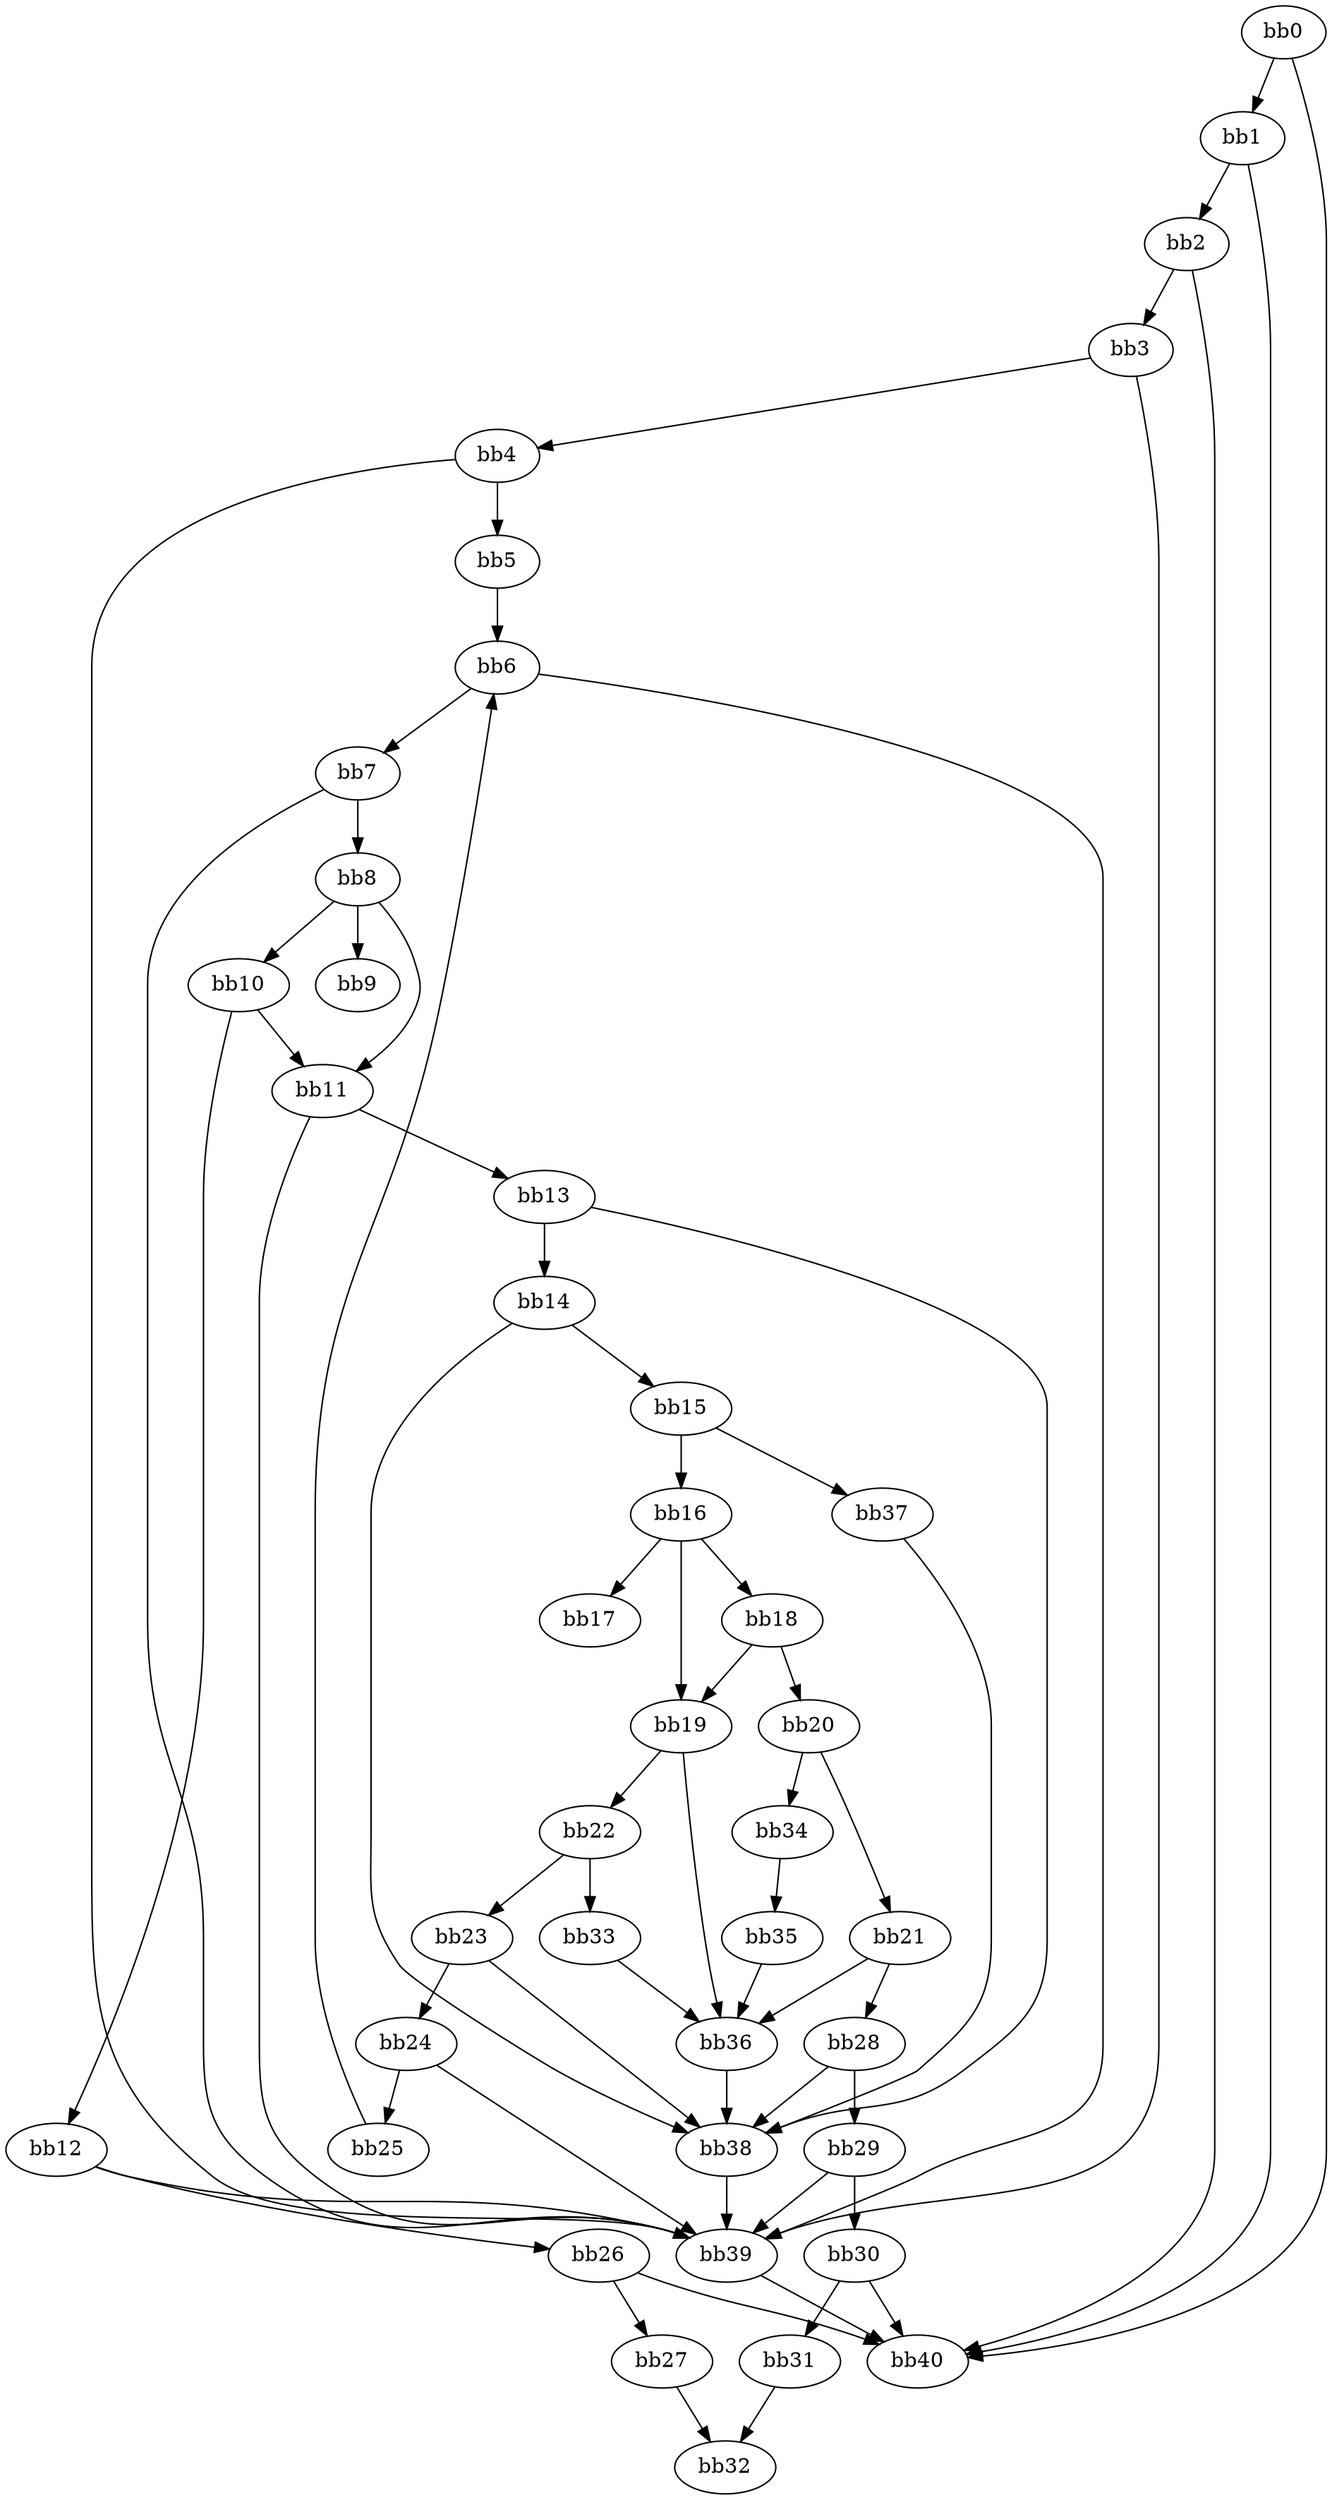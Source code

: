 digraph {
    0 [ label = "bb0\l" ]
    1 [ label = "bb1\l" ]
    2 [ label = "bb2\l" ]
    3 [ label = "bb3\l" ]
    4 [ label = "bb4\l" ]
    5 [ label = "bb5\l" ]
    6 [ label = "bb6\l" ]
    7 [ label = "bb7\l" ]
    8 [ label = "bb8\l" ]
    9 [ label = "bb9\l" ]
    10 [ label = "bb10\l" ]
    11 [ label = "bb11\l" ]
    12 [ label = "bb12\l" ]
    13 [ label = "bb13\l" ]
    14 [ label = "bb14\l" ]
    15 [ label = "bb15\l" ]
    16 [ label = "bb16\l" ]
    17 [ label = "bb17\l" ]
    18 [ label = "bb18\l" ]
    19 [ label = "bb19\l" ]
    20 [ label = "bb20\l" ]
    21 [ label = "bb21\l" ]
    22 [ label = "bb22\l" ]
    23 [ label = "bb23\l" ]
    24 [ label = "bb24\l" ]
    25 [ label = "bb25\l" ]
    26 [ label = "bb26\l" ]
    27 [ label = "bb27\l" ]
    28 [ label = "bb28\l" ]
    29 [ label = "bb29\l" ]
    30 [ label = "bb30\l" ]
    31 [ label = "bb31\l" ]
    32 [ label = "bb32\l" ]
    33 [ label = "bb33\l" ]
    34 [ label = "bb34\l" ]
    35 [ label = "bb35\l" ]
    36 [ label = "bb36\l" ]
    37 [ label = "bb37\l" ]
    38 [ label = "bb38\l" ]
    39 [ label = "bb39\l" ]
    40 [ label = "bb40\l" ]
    0 -> 1 [ ]
    0 -> 40 [ ]
    1 -> 2 [ ]
    1 -> 40 [ ]
    2 -> 3 [ ]
    2 -> 40 [ ]
    3 -> 4 [ ]
    3 -> 39 [ ]
    4 -> 5 [ ]
    4 -> 39 [ ]
    5 -> 6 [ ]
    6 -> 7 [ ]
    6 -> 39 [ ]
    7 -> 8 [ ]
    7 -> 39 [ ]
    8 -> 9 [ ]
    8 -> 10 [ ]
    8 -> 11 [ ]
    10 -> 11 [ ]
    10 -> 12 [ ]
    11 -> 13 [ ]
    11 -> 39 [ ]
    12 -> 26 [ ]
    12 -> 39 [ ]
    13 -> 14 [ ]
    13 -> 38 [ ]
    14 -> 15 [ ]
    14 -> 38 [ ]
    15 -> 16 [ ]
    15 -> 37 [ ]
    16 -> 17 [ ]
    16 -> 18 [ ]
    16 -> 19 [ ]
    18 -> 19 [ ]
    18 -> 20 [ ]
    19 -> 22 [ ]
    19 -> 36 [ ]
    20 -> 21 [ ]
    20 -> 34 [ ]
    21 -> 28 [ ]
    21 -> 36 [ ]
    22 -> 23 [ ]
    22 -> 33 [ ]
    23 -> 24 [ ]
    23 -> 38 [ ]
    24 -> 25 [ ]
    24 -> 39 [ ]
    25 -> 6 [ ]
    26 -> 27 [ ]
    26 -> 40 [ ]
    27 -> 32 [ ]
    28 -> 29 [ ]
    28 -> 38 [ ]
    29 -> 30 [ ]
    29 -> 39 [ ]
    30 -> 31 [ ]
    30 -> 40 [ ]
    31 -> 32 [ ]
    33 -> 36 [ ]
    34 -> 35 [ ]
    35 -> 36 [ ]
    36 -> 38 [ ]
    37 -> 38 [ ]
    38 -> 39 [ ]
    39 -> 40 [ ]
}

